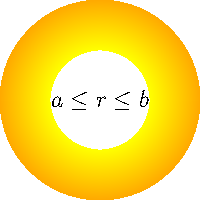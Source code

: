 size(0,100);
path unitcircle=E..N..W..S..cycle;
path g=scale(2)*unitcircle;
label("$a \le r \le b$");
radialshade(unitcircle^^g,yellow+evenodd,(0,0),1.0,yellow+brown,(0,0),2);
